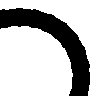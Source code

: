 beginfig(0)

path pth;
pen pn;
pth=fullcircle slanted .25 scaled 2cm;
pn=pencircle scaled 6bp;
draw pth withpen pn;
for t:=0 step .25 until length(pth):
	draw makepath(pn) shifted point t of pth withcolor black;
endfor

endfig
